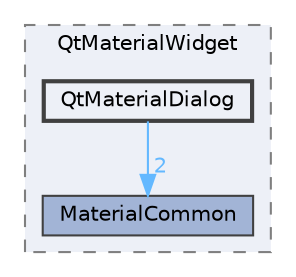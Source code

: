 digraph "QtMaterialDialog"
{
 // LATEX_PDF_SIZE
  bgcolor="transparent";
  edge [fontname=Helvetica,fontsize=10,labelfontname=Helvetica,labelfontsize=10];
  node [fontname=Helvetica,fontsize=10,shape=box,height=0.2,width=0.4];
  compound=true
  subgraph clusterdir_b95b73a9da1c57040a996fcdd774df29 {
    graph [ bgcolor="#edf0f7", pencolor="grey50", label="QtMaterialWidget", fontname=Helvetica,fontsize=10 style="filled,dashed", URL="dir_b95b73a9da1c57040a996fcdd774df29.html",tooltip=""]
  dir_71049d8f42613f939131e1ce53e0d1fd [label="MaterialCommon", fillcolor="#a2b4d6", color="grey25", style="filled", URL="dir_71049d8f42613f939131e1ce53e0d1fd.html",tooltip=""];
  dir_99b941fdee8acdc3fba98e91d718dc73 [label="QtMaterialDialog", fillcolor="#edf0f7", color="grey25", style="filled,bold", URL="dir_99b941fdee8acdc3fba98e91d718dc73.html",tooltip=""];
  }
  dir_99b941fdee8acdc3fba98e91d718dc73->dir_71049d8f42613f939131e1ce53e0d1fd [headlabel="2", labeldistance=1.5 headhref="dir_000298_000202.html" href="dir_000298_000202.html" color="steelblue1" fontcolor="steelblue1"];
}
